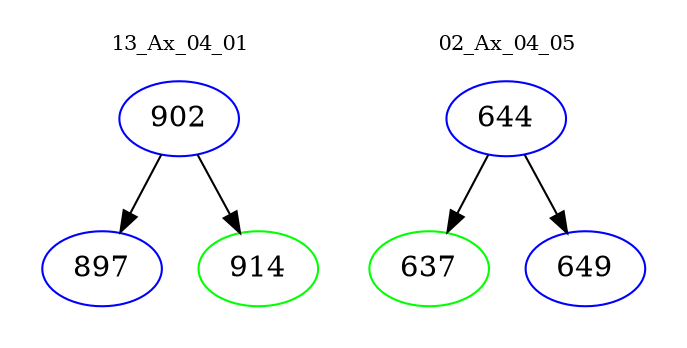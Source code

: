 digraph{
subgraph cluster_0 {
color = white
label = "13_Ax_04_01";
fontsize=10;
T0_902 [label="902", color="blue"]
T0_902 -> T0_897 [color="black"]
T0_897 [label="897", color="blue"]
T0_902 -> T0_914 [color="black"]
T0_914 [label="914", color="green"]
}
subgraph cluster_1 {
color = white
label = "02_Ax_04_05";
fontsize=10;
T1_644 [label="644", color="blue"]
T1_644 -> T1_637 [color="black"]
T1_637 [label="637", color="green"]
T1_644 -> T1_649 [color="black"]
T1_649 [label="649", color="blue"]
}
}
